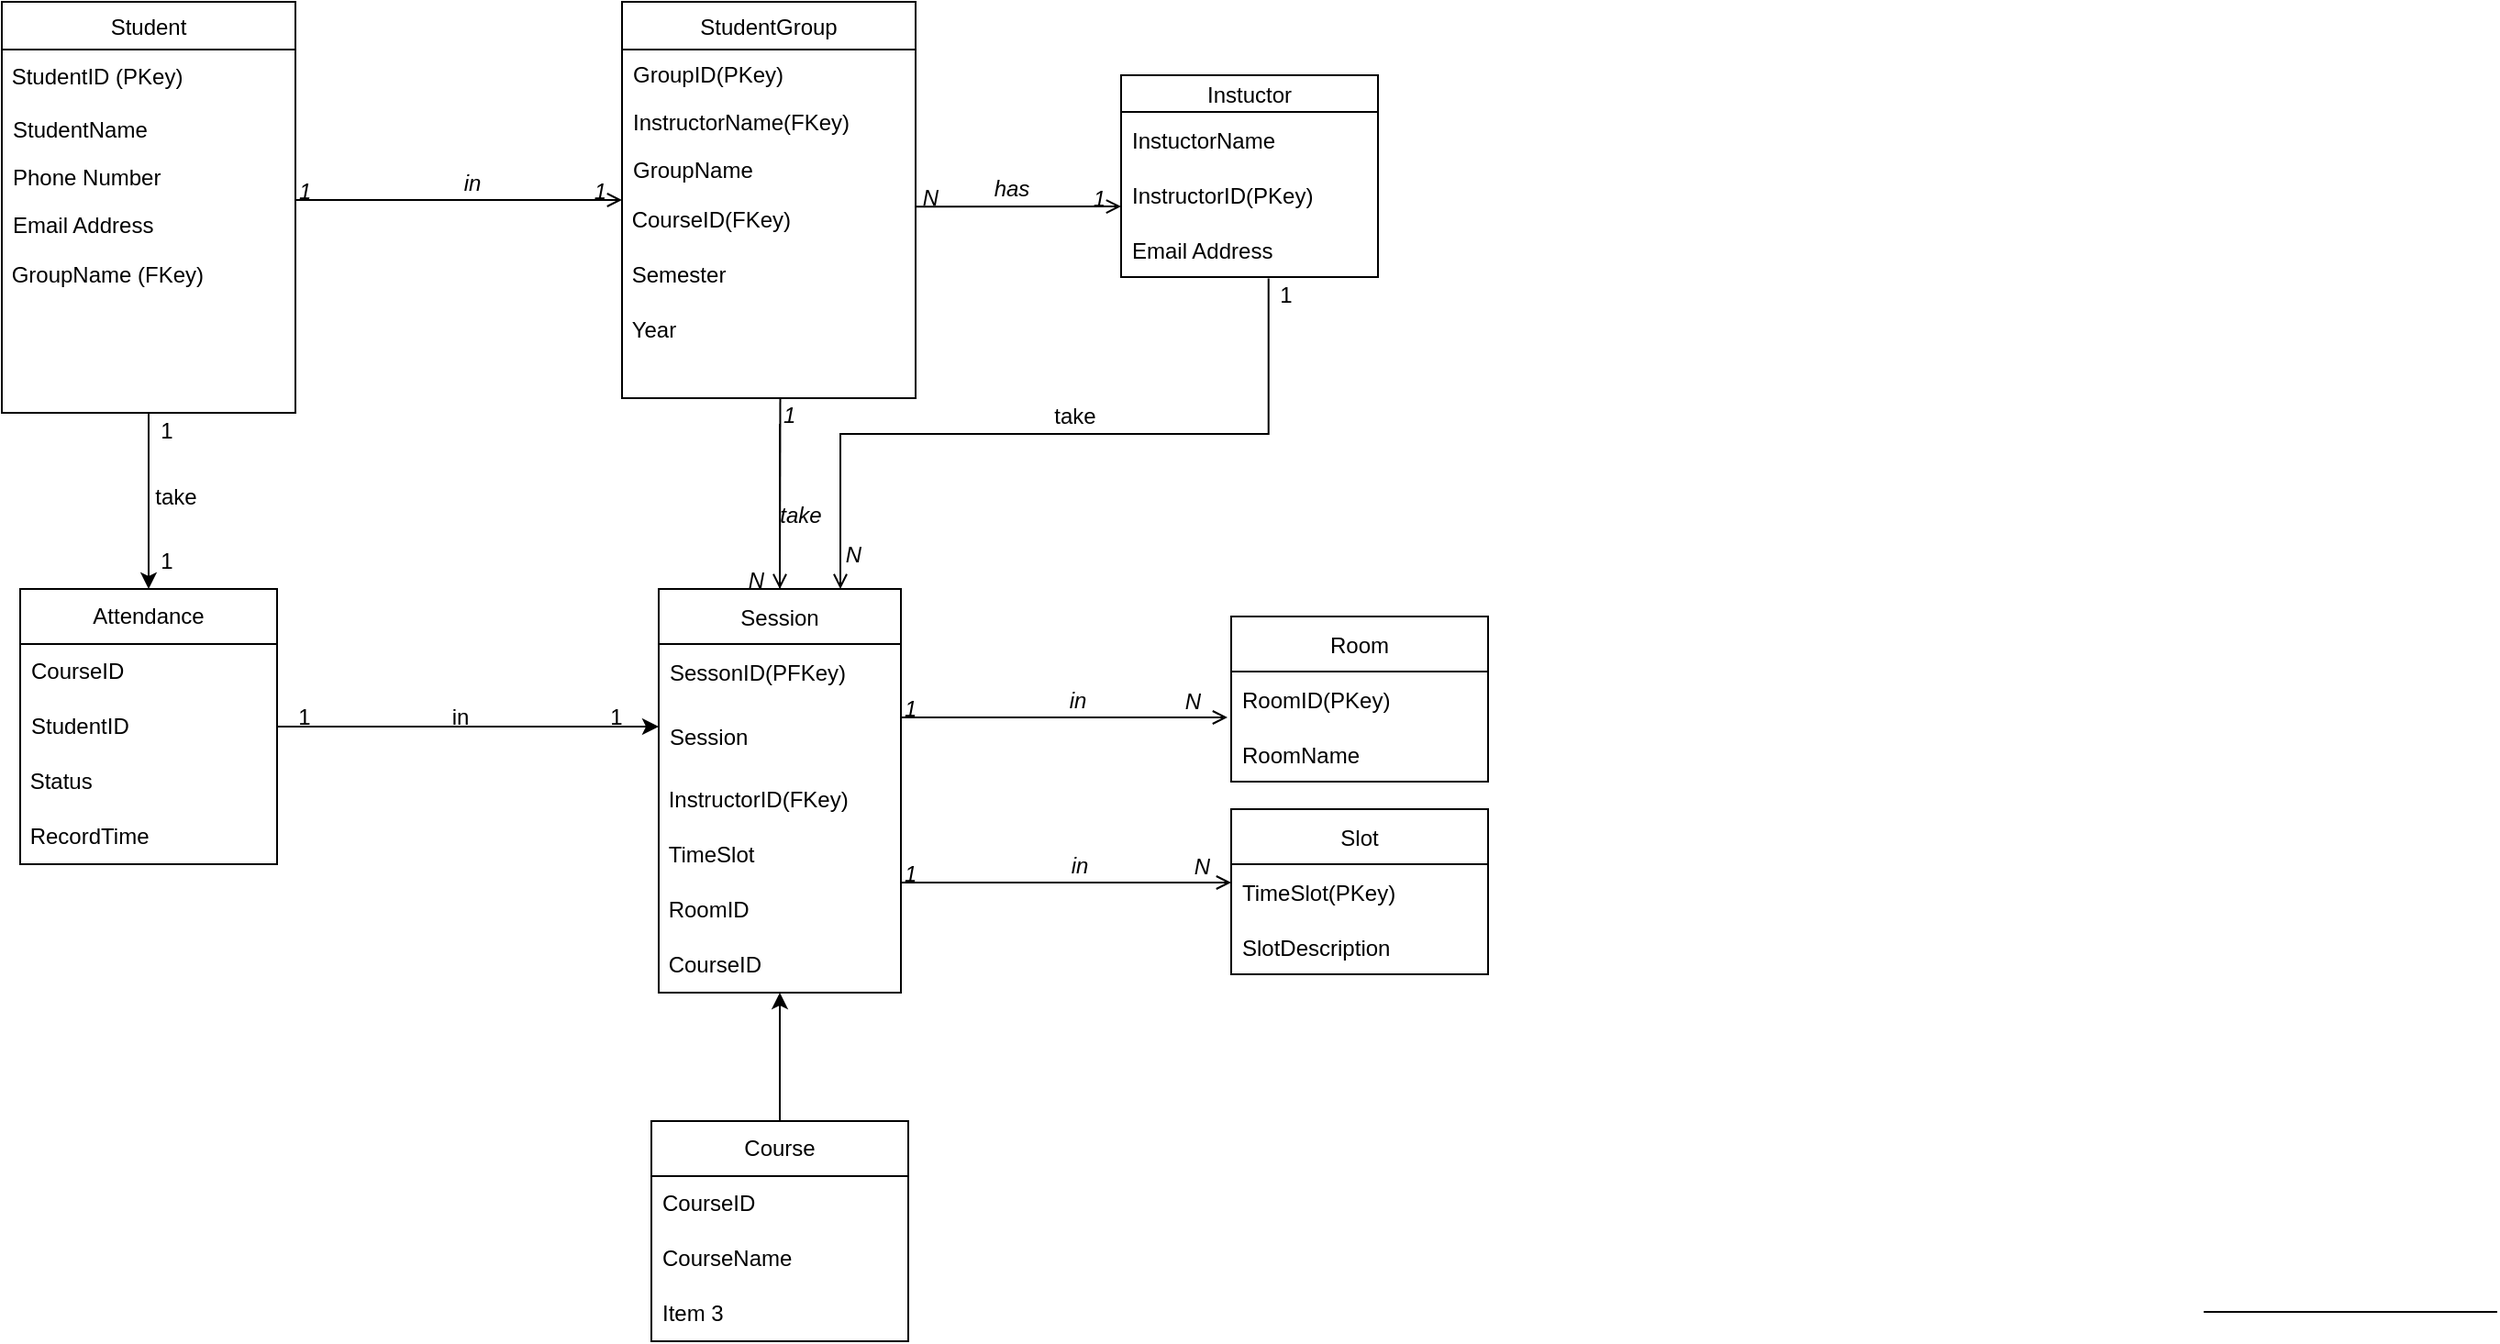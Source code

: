 <mxfile version="20.8.23" type="device"><diagram id="C5RBs43oDa-KdzZeNtuy" name="Page-1"><mxGraphModel dx="1006" dy="574" grid="1" gridSize="10" guides="1" tooltips="1" connect="1" arrows="1" fold="1" page="1" pageScale="1" pageWidth="827" pageHeight="1169" math="0" shadow="0"><root><mxCell id="WIyWlLk6GJQsqaUBKTNV-0"/><mxCell id="WIyWlLk6GJQsqaUBKTNV-1" parent="WIyWlLk6GJQsqaUBKTNV-0"/><mxCell id="zkfFHV4jXpPFQw0GAbJ--0" value="Student" style="swimlane;fontStyle=0;align=center;verticalAlign=top;childLayout=stackLayout;horizontal=1;startSize=26;horizontalStack=0;resizeParent=1;resizeLast=0;collapsible=1;marginBottom=0;rounded=0;shadow=0;strokeWidth=1;" parent="WIyWlLk6GJQsqaUBKTNV-1" vertex="1"><mxGeometry x="170" y="40" width="160" height="224" as="geometry"><mxRectangle x="230" y="140" width="160" height="26" as="alternateBounds"/></mxGeometry></mxCell><mxCell id="-Rbf2rtJdCRSbvOEfr5Y-0" value="&amp;nbsp;StudentID (PKey)" style="text;html=1;strokeColor=none;fillColor=none;align=left;verticalAlign=middle;whiteSpace=wrap;rounded=0;" parent="zkfFHV4jXpPFQw0GAbJ--0" vertex="1"><mxGeometry y="26" width="160" height="30" as="geometry"/></mxCell><mxCell id="zkfFHV4jXpPFQw0GAbJ--1" value="StudentName" style="text;align=left;verticalAlign=top;spacingLeft=4;spacingRight=4;overflow=hidden;rotatable=0;points=[[0,0.5],[1,0.5]];portConstraint=eastwest;fontStyle=0" parent="zkfFHV4jXpPFQw0GAbJ--0" vertex="1"><mxGeometry y="56" width="160" height="26" as="geometry"/></mxCell><mxCell id="zkfFHV4jXpPFQw0GAbJ--2" value="Phone Number" style="text;align=left;verticalAlign=top;spacingLeft=4;spacingRight=4;overflow=hidden;rotatable=0;points=[[0,0.5],[1,0.5]];portConstraint=eastwest;rounded=0;shadow=0;html=0;fontStyle=0" parent="zkfFHV4jXpPFQw0GAbJ--0" vertex="1"><mxGeometry y="82" width="160" height="26" as="geometry"/></mxCell><mxCell id="zkfFHV4jXpPFQw0GAbJ--3" value="Email Address" style="text;align=left;verticalAlign=top;spacingLeft=4;spacingRight=4;overflow=hidden;rotatable=0;points=[[0,0.5],[1,0.5]];portConstraint=eastwest;rounded=0;shadow=0;html=0;fontStyle=0" parent="zkfFHV4jXpPFQw0GAbJ--0" vertex="1"><mxGeometry y="108" width="160" height="26" as="geometry"/></mxCell><mxCell id="-Rbf2rtJdCRSbvOEfr5Y-1" value="&amp;nbsp;GroupName (FKey)" style="text;html=1;strokeColor=none;fillColor=none;align=left;verticalAlign=middle;whiteSpace=wrap;rounded=0;" parent="zkfFHV4jXpPFQw0GAbJ--0" vertex="1"><mxGeometry y="134" width="160" height="30" as="geometry"/></mxCell><mxCell id="zkfFHV4jXpPFQw0GAbJ--17" value="StudentGroup" style="swimlane;fontStyle=0;align=center;verticalAlign=top;childLayout=stackLayout;horizontal=1;startSize=26;horizontalStack=0;resizeParent=1;resizeLast=0;collapsible=1;marginBottom=0;rounded=0;shadow=0;strokeWidth=1;" parent="WIyWlLk6GJQsqaUBKTNV-1" vertex="1"><mxGeometry x="508" y="40" width="160" height="216" as="geometry"><mxRectangle x="550" y="140" width="160" height="26" as="alternateBounds"/></mxGeometry></mxCell><mxCell id="zkfFHV4jXpPFQw0GAbJ--18" value="GroupID(PKey)" style="text;align=left;verticalAlign=top;spacingLeft=4;spacingRight=4;overflow=hidden;rotatable=0;points=[[0,0.5],[1,0.5]];portConstraint=eastwest;" parent="zkfFHV4jXpPFQw0GAbJ--17" vertex="1"><mxGeometry y="26" width="160" height="26" as="geometry"/></mxCell><mxCell id="zkfFHV4jXpPFQw0GAbJ--19" value="InstructorName(FKey)" style="text;align=left;verticalAlign=top;spacingLeft=4;spacingRight=4;overflow=hidden;rotatable=0;points=[[0,0.5],[1,0.5]];portConstraint=eastwest;rounded=0;shadow=0;html=0;" parent="zkfFHV4jXpPFQw0GAbJ--17" vertex="1"><mxGeometry y="52" width="160" height="26" as="geometry"/></mxCell><mxCell id="zkfFHV4jXpPFQw0GAbJ--20" value="GroupName" style="text;align=left;verticalAlign=top;spacingLeft=4;spacingRight=4;overflow=hidden;rotatable=0;points=[[0,0.5],[1,0.5]];portConstraint=eastwest;rounded=0;shadow=0;html=0;" parent="zkfFHV4jXpPFQw0GAbJ--17" vertex="1"><mxGeometry y="78" width="160" height="26" as="geometry"/></mxCell><mxCell id="3zIK4L_Oeo06KQdS5klK-4" value="&amp;nbsp;CourseID(FKey)" style="text;html=1;strokeColor=none;fillColor=none;align=left;verticalAlign=middle;whiteSpace=wrap;rounded=0;" parent="zkfFHV4jXpPFQw0GAbJ--17" vertex="1"><mxGeometry y="104" width="160" height="30" as="geometry"/></mxCell><mxCell id="3zIK4L_Oeo06KQdS5klK-5" value="&amp;nbsp;Semester" style="text;html=1;strokeColor=none;fillColor=none;align=left;verticalAlign=middle;whiteSpace=wrap;rounded=0;" parent="zkfFHV4jXpPFQw0GAbJ--17" vertex="1"><mxGeometry y="134" width="160" height="30" as="geometry"/></mxCell><mxCell id="3zIK4L_Oeo06KQdS5klK-6" value="&amp;nbsp;Year" style="text;html=1;strokeColor=none;fillColor=none;align=left;verticalAlign=middle;whiteSpace=wrap;rounded=0;" parent="zkfFHV4jXpPFQw0GAbJ--17" vertex="1"><mxGeometry y="164" width="160" height="30" as="geometry"/></mxCell><mxCell id="zkfFHV4jXpPFQw0GAbJ--26" value="" style="endArrow=open;shadow=0;strokeWidth=1;rounded=0;endFill=1;edgeStyle=elbowEdgeStyle;elbow=vertical;fontStyle=2" parent="WIyWlLk6GJQsqaUBKTNV-1" source="zkfFHV4jXpPFQw0GAbJ--0" target="zkfFHV4jXpPFQw0GAbJ--17" edge="1"><mxGeometry x="0.5" y="41" relative="1" as="geometry"><mxPoint x="380" y="192" as="sourcePoint"/><mxPoint x="540" y="192" as="targetPoint"/><mxPoint x="-40" y="32" as="offset"/></mxGeometry></mxCell><mxCell id="zkfFHV4jXpPFQw0GAbJ--27" value="1" style="resizable=0;align=left;verticalAlign=bottom;labelBackgroundColor=none;fontSize=12;fontStyle=2" parent="zkfFHV4jXpPFQw0GAbJ--26" connectable="0" vertex="1"><mxGeometry x="-1" relative="1" as="geometry"><mxPoint y="4" as="offset"/></mxGeometry></mxCell><mxCell id="zkfFHV4jXpPFQw0GAbJ--28" value="1" style="resizable=0;align=right;verticalAlign=bottom;labelBackgroundColor=none;fontSize=12;fontStyle=2" parent="zkfFHV4jXpPFQw0GAbJ--26" connectable="0" vertex="1"><mxGeometry x="1" relative="1" as="geometry"><mxPoint x="-7" y="4" as="offset"/></mxGeometry></mxCell><mxCell id="zkfFHV4jXpPFQw0GAbJ--29" value="in" style="text;html=1;resizable=0;points=[];;align=center;verticalAlign=middle;labelBackgroundColor=none;rounded=0;shadow=0;strokeWidth=1;fontSize=12;fontStyle=2" parent="zkfFHV4jXpPFQw0GAbJ--26" vertex="1" connectable="0"><mxGeometry x="0.5" y="49" relative="1" as="geometry"><mxPoint x="-38" y="40" as="offset"/></mxGeometry></mxCell><mxCell id="zkfFHV4jXpPFQw0GAbJ--4" value="" style="line;html=1;strokeWidth=1;align=left;verticalAlign=middle;spacingTop=-1;spacingLeft=3;spacingRight=3;rotatable=0;labelPosition=right;points=[];portConstraint=eastwest;fontStyle=2" parent="WIyWlLk6GJQsqaUBKTNV-1" vertex="1"><mxGeometry x="1370" y="750" width="160" height="8" as="geometry"/></mxCell><mxCell id="-Rbf2rtJdCRSbvOEfr5Y-2" value="Instuctor" style="swimlane;fontStyle=0;childLayout=stackLayout;horizontal=1;startSize=20;horizontalStack=0;resizeParent=1;resizeParentMax=0;resizeLast=0;collapsible=1;marginBottom=0;" parent="WIyWlLk6GJQsqaUBKTNV-1" vertex="1"><mxGeometry x="780" y="80" width="140" height="110" as="geometry"/></mxCell><mxCell id="-Rbf2rtJdCRSbvOEfr5Y-3" value="InstuctorName" style="text;strokeColor=none;fillColor=none;align=left;verticalAlign=middle;spacingLeft=4;spacingRight=4;overflow=hidden;points=[[0,0.5],[1,0.5]];portConstraint=eastwest;rotatable=0;" parent="-Rbf2rtJdCRSbvOEfr5Y-2" vertex="1"><mxGeometry y="20" width="140" height="30" as="geometry"/></mxCell><mxCell id="-Rbf2rtJdCRSbvOEfr5Y-4" value="InstructorID(PKey)" style="text;strokeColor=none;fillColor=none;align=left;verticalAlign=middle;spacingLeft=4;spacingRight=4;overflow=hidden;points=[[0,0.5],[1,0.5]];portConstraint=eastwest;rotatable=0;" parent="-Rbf2rtJdCRSbvOEfr5Y-2" vertex="1"><mxGeometry y="50" width="140" height="30" as="geometry"/></mxCell><mxCell id="-Rbf2rtJdCRSbvOEfr5Y-5" value="Email Address" style="text;strokeColor=none;fillColor=none;align=left;verticalAlign=middle;spacingLeft=4;spacingRight=4;overflow=hidden;points=[[0,0.5],[1,0.5]];portConstraint=eastwest;rotatable=0;" parent="-Rbf2rtJdCRSbvOEfr5Y-2" vertex="1"><mxGeometry y="80" width="140" height="30" as="geometry"/></mxCell><mxCell id="-Rbf2rtJdCRSbvOEfr5Y-6" value="Session" style="swimlane;fontStyle=0;childLayout=stackLayout;horizontal=1;startSize=30;horizontalStack=0;resizeParent=1;resizeParentMax=0;resizeLast=0;collapsible=1;marginBottom=0;" parent="WIyWlLk6GJQsqaUBKTNV-1" vertex="1"><mxGeometry x="528" y="360" width="132" height="220" as="geometry"><mxRectangle x="528" y="360" width="80" height="30" as="alternateBounds"/></mxGeometry></mxCell><mxCell id="-Rbf2rtJdCRSbvOEfr5Y-7" value="SessonID(PFKey)" style="text;strokeColor=none;fillColor=none;align=left;verticalAlign=middle;spacingLeft=4;spacingRight=4;overflow=hidden;points=[[0,0.5],[1,0.5]];portConstraint=eastwest;rotatable=0;" parent="-Rbf2rtJdCRSbvOEfr5Y-6" vertex="1"><mxGeometry y="30" width="132" height="30" as="geometry"/></mxCell><mxCell id="-Rbf2rtJdCRSbvOEfr5Y-9" value="Session" style="text;strokeColor=none;fillColor=none;align=left;verticalAlign=middle;spacingLeft=4;spacingRight=4;overflow=hidden;points=[[0,0.5],[1,0.5]];portConstraint=eastwest;rotatable=0;" parent="-Rbf2rtJdCRSbvOEfr5Y-6" vertex="1"><mxGeometry y="60" width="132" height="40" as="geometry"/></mxCell><mxCell id="-Rbf2rtJdCRSbvOEfr5Y-49" value="&amp;nbsp;InstructorID(FKey)" style="text;html=1;strokeColor=none;fillColor=none;align=left;verticalAlign=middle;whiteSpace=wrap;rounded=0;" parent="-Rbf2rtJdCRSbvOEfr5Y-6" vertex="1"><mxGeometry y="100" width="132" height="30" as="geometry"/></mxCell><mxCell id="-Rbf2rtJdCRSbvOEfr5Y-50" value="&amp;nbsp;TimeSlot" style="text;html=1;strokeColor=none;fillColor=none;align=left;verticalAlign=middle;whiteSpace=wrap;rounded=0;" parent="-Rbf2rtJdCRSbvOEfr5Y-6" vertex="1"><mxGeometry y="130" width="132" height="30" as="geometry"/></mxCell><mxCell id="-Rbf2rtJdCRSbvOEfr5Y-51" value="&amp;nbsp;RoomID" style="text;html=1;strokeColor=none;fillColor=none;align=left;verticalAlign=middle;whiteSpace=wrap;rounded=0;" parent="-Rbf2rtJdCRSbvOEfr5Y-6" vertex="1"><mxGeometry y="160" width="132" height="30" as="geometry"/></mxCell><mxCell id="gjtys6khea4wr3mY9ie5-4" value="&amp;nbsp;CourseID" style="text;html=1;strokeColor=none;fillColor=none;align=left;verticalAlign=middle;whiteSpace=wrap;rounded=0;" vertex="1" parent="-Rbf2rtJdCRSbvOEfr5Y-6"><mxGeometry y="190" width="132" height="30" as="geometry"/></mxCell><mxCell id="-Rbf2rtJdCRSbvOEfr5Y-21" value="" style="endArrow=open;shadow=0;strokeWidth=1;rounded=0;endFill=1;edgeStyle=elbowEdgeStyle;elbow=vertical;fontStyle=2;entryX=0.5;entryY=0;entryDx=0;entryDy=0;" parent="WIyWlLk6GJQsqaUBKTNV-1" target="-Rbf2rtJdCRSbvOEfr5Y-6" edge="1"><mxGeometry x="0.5" y="41" relative="1" as="geometry"><mxPoint x="594" y="270" as="sourcePoint"/><mxPoint x="590" y="330" as="targetPoint"/><mxPoint x="-40" y="32" as="offset"/><Array as="points"><mxPoint x="594" y="310"/></Array></mxGeometry></mxCell><mxCell id="-Rbf2rtJdCRSbvOEfr5Y-22" value="1" style="resizable=0;align=left;verticalAlign=bottom;labelBackgroundColor=none;fontSize=12;fontStyle=2" parent="-Rbf2rtJdCRSbvOEfr5Y-21" connectable="0" vertex="1"><mxGeometry x="-1" relative="1" as="geometry"><mxPoint y="4" as="offset"/></mxGeometry></mxCell><mxCell id="-Rbf2rtJdCRSbvOEfr5Y-23" value="N" style="resizable=0;align=right;verticalAlign=bottom;labelBackgroundColor=none;fontSize=12;fontStyle=2" parent="-Rbf2rtJdCRSbvOEfr5Y-21" connectable="0" vertex="1"><mxGeometry x="1" relative="1" as="geometry"><mxPoint x="-7" y="4" as="offset"/></mxGeometry></mxCell><mxCell id="-Rbf2rtJdCRSbvOEfr5Y-24" value="take" style="text;html=1;resizable=0;points=[];;align=center;verticalAlign=middle;labelBackgroundColor=none;rounded=0;shadow=0;strokeWidth=1;fontSize=12;fontStyle=2" parent="-Rbf2rtJdCRSbvOEfr5Y-21" vertex="1" connectable="0"><mxGeometry x="0.5" y="49" relative="1" as="geometry"><mxPoint x="-38" y="-18" as="offset"/></mxGeometry></mxCell><mxCell id="-Rbf2rtJdCRSbvOEfr5Y-26" value="" style="endArrow=none;html=1;rounded=0;entryX=0.539;entryY=1.017;entryDx=0;entryDy=0;entryPerimeter=0;exitX=0.5;exitY=0;exitDx=0;exitDy=0;" parent="WIyWlLk6GJQsqaUBKTNV-1" source="-Rbf2rtJdCRSbvOEfr5Y-6" edge="1"><mxGeometry width="50" height="50" relative="1" as="geometry"><mxPoint x="590" y="270" as="sourcePoint"/><mxPoint x="594.24" y="256.442" as="targetPoint"/></mxGeometry></mxCell><mxCell id="-Rbf2rtJdCRSbvOEfr5Y-61" value="" style="endArrow=open;shadow=0;strokeWidth=1;rounded=0;endFill=1;edgeStyle=elbowEdgeStyle;elbow=vertical;fontStyle=2" parent="WIyWlLk6GJQsqaUBKTNV-1" edge="1"><mxGeometry x="0.5" y="41" relative="1" as="geometry"><mxPoint x="660" y="430" as="sourcePoint"/><mxPoint x="838" y="430" as="targetPoint"/><mxPoint x="-40" y="32" as="offset"/></mxGeometry></mxCell><mxCell id="-Rbf2rtJdCRSbvOEfr5Y-62" value="1" style="resizable=0;align=left;verticalAlign=bottom;labelBackgroundColor=none;fontSize=12;fontStyle=2" parent="-Rbf2rtJdCRSbvOEfr5Y-61" connectable="0" vertex="1"><mxGeometry x="-1" relative="1" as="geometry"><mxPoint y="4" as="offset"/></mxGeometry></mxCell><mxCell id="-Rbf2rtJdCRSbvOEfr5Y-63" value="N" style="resizable=0;align=right;verticalAlign=bottom;labelBackgroundColor=none;fontSize=12;fontStyle=2" parent="-Rbf2rtJdCRSbvOEfr5Y-61" connectable="0" vertex="1"><mxGeometry x="1" relative="1" as="geometry"><mxPoint x="-13" as="offset"/></mxGeometry></mxCell><mxCell id="-Rbf2rtJdCRSbvOEfr5Y-64" value="in" style="text;html=1;resizable=0;points=[];;align=center;verticalAlign=middle;labelBackgroundColor=none;rounded=0;shadow=0;strokeWidth=1;fontSize=12;fontStyle=2" parent="-Rbf2rtJdCRSbvOEfr5Y-61" vertex="1" connectable="0"><mxGeometry x="0.5" y="49" relative="1" as="geometry"><mxPoint x="-38" y="40" as="offset"/></mxGeometry></mxCell><mxCell id="-Rbf2rtJdCRSbvOEfr5Y-65" value="Room" style="swimlane;fontStyle=0;childLayout=stackLayout;horizontal=1;startSize=30;horizontalStack=0;resizeParent=1;resizeParentMax=0;resizeLast=0;collapsible=1;marginBottom=0;" parent="WIyWlLk6GJQsqaUBKTNV-1" vertex="1"><mxGeometry x="840" y="375" width="140" height="90" as="geometry"/></mxCell><mxCell id="-Rbf2rtJdCRSbvOEfr5Y-66" value="RoomID(PKey)" style="text;strokeColor=none;fillColor=none;align=left;verticalAlign=middle;spacingLeft=4;spacingRight=4;overflow=hidden;points=[[0,0.5],[1,0.5]];portConstraint=eastwest;rotatable=0;" parent="-Rbf2rtJdCRSbvOEfr5Y-65" vertex="1"><mxGeometry y="30" width="140" height="30" as="geometry"/></mxCell><mxCell id="-Rbf2rtJdCRSbvOEfr5Y-67" value="RoomName" style="text;strokeColor=none;fillColor=none;align=left;verticalAlign=middle;spacingLeft=4;spacingRight=4;overflow=hidden;points=[[0,0.5],[1,0.5]];portConstraint=eastwest;rotatable=0;" parent="-Rbf2rtJdCRSbvOEfr5Y-65" vertex="1"><mxGeometry y="60" width="140" height="30" as="geometry"/></mxCell><mxCell id="-Rbf2rtJdCRSbvOEfr5Y-69" value="" style="endArrow=open;shadow=0;strokeWidth=1;rounded=0;endFill=1;edgeStyle=elbowEdgeStyle;elbow=vertical;fontStyle=2" parent="WIyWlLk6GJQsqaUBKTNV-1" target="-Rbf2rtJdCRSbvOEfr5Y-73" edge="1"><mxGeometry x="0.5" y="41" relative="1" as="geometry"><mxPoint x="660" y="520" as="sourcePoint"/><mxPoint x="838" y="520" as="targetPoint"/><mxPoint x="-40" y="32" as="offset"/></mxGeometry></mxCell><mxCell id="-Rbf2rtJdCRSbvOEfr5Y-70" value="1" style="resizable=0;align=left;verticalAlign=bottom;labelBackgroundColor=none;fontSize=12;fontStyle=2" parent="-Rbf2rtJdCRSbvOEfr5Y-69" connectable="0" vertex="1"><mxGeometry x="-1" relative="1" as="geometry"><mxPoint y="4" as="offset"/></mxGeometry></mxCell><mxCell id="-Rbf2rtJdCRSbvOEfr5Y-71" value="N" style="resizable=0;align=right;verticalAlign=bottom;labelBackgroundColor=none;fontSize=12;fontStyle=2" parent="-Rbf2rtJdCRSbvOEfr5Y-69" connectable="0" vertex="1"><mxGeometry x="1" relative="1" as="geometry"><mxPoint x="-10" as="offset"/></mxGeometry></mxCell><mxCell id="-Rbf2rtJdCRSbvOEfr5Y-72" value="in" style="text;html=1;resizable=0;points=[];;align=center;verticalAlign=middle;labelBackgroundColor=none;rounded=0;shadow=0;strokeWidth=1;fontSize=12;fontStyle=2" parent="-Rbf2rtJdCRSbvOEfr5Y-69" vertex="1" connectable="0"><mxGeometry x="0.5" y="49" relative="1" as="geometry"><mxPoint x="-38" y="40" as="offset"/></mxGeometry></mxCell><mxCell id="-Rbf2rtJdCRSbvOEfr5Y-73" value="Slot" style="swimlane;fontStyle=0;childLayout=stackLayout;horizontal=1;startSize=30;horizontalStack=0;resizeParent=1;resizeParentMax=0;resizeLast=0;collapsible=1;marginBottom=0;" parent="WIyWlLk6GJQsqaUBKTNV-1" vertex="1"><mxGeometry x="840" y="480" width="140" height="90" as="geometry"/></mxCell><mxCell id="-Rbf2rtJdCRSbvOEfr5Y-74" value="TimeSlot(PKey)" style="text;strokeColor=none;fillColor=none;align=left;verticalAlign=middle;spacingLeft=4;spacingRight=4;overflow=hidden;points=[[0,0.5],[1,0.5]];portConstraint=eastwest;rotatable=0;" parent="-Rbf2rtJdCRSbvOEfr5Y-73" vertex="1"><mxGeometry y="30" width="140" height="30" as="geometry"/></mxCell><mxCell id="-Rbf2rtJdCRSbvOEfr5Y-75" value="SlotDescription" style="text;strokeColor=none;fillColor=none;align=left;verticalAlign=middle;spacingLeft=4;spacingRight=4;overflow=hidden;points=[[0,0.5],[1,0.5]];portConstraint=eastwest;rotatable=0;" parent="-Rbf2rtJdCRSbvOEfr5Y-73" vertex="1"><mxGeometry y="60" width="140" height="30" as="geometry"/></mxCell><mxCell id="-Rbf2rtJdCRSbvOEfr5Y-82" value="" style="endArrow=open;shadow=0;strokeWidth=1;rounded=0;endFill=1;edgeStyle=elbowEdgeStyle;elbow=vertical;fontStyle=2" parent="WIyWlLk6GJQsqaUBKTNV-1" edge="1"><mxGeometry x="0.5" y="41" relative="1" as="geometry"><mxPoint x="668" y="151.64" as="sourcePoint"/><mxPoint x="780" y="151.64" as="targetPoint"/><mxPoint x="-40" y="32" as="offset"/></mxGeometry></mxCell><mxCell id="-Rbf2rtJdCRSbvOEfr5Y-83" value="N" style="resizable=0;align=left;verticalAlign=bottom;labelBackgroundColor=none;fontSize=12;fontStyle=2" parent="-Rbf2rtJdCRSbvOEfr5Y-82" connectable="0" vertex="1"><mxGeometry x="-1" relative="1" as="geometry"><mxPoint x="2" y="4" as="offset"/></mxGeometry></mxCell><mxCell id="-Rbf2rtJdCRSbvOEfr5Y-84" value="1" style="resizable=0;align=right;verticalAlign=bottom;labelBackgroundColor=none;fontSize=12;fontStyle=2" parent="-Rbf2rtJdCRSbvOEfr5Y-82" connectable="0" vertex="1"><mxGeometry x="1" relative="1" as="geometry"><mxPoint x="-7" y="4" as="offset"/></mxGeometry></mxCell><mxCell id="-Rbf2rtJdCRSbvOEfr5Y-85" value="has" style="text;html=1;resizable=0;points=[];;align=center;verticalAlign=middle;labelBackgroundColor=none;rounded=0;shadow=0;strokeWidth=1;fontSize=12;fontStyle=2" parent="-Rbf2rtJdCRSbvOEfr5Y-82" vertex="1" connectable="0"><mxGeometry x="0.5" y="49" relative="1" as="geometry"><mxPoint x="-32" y="39" as="offset"/></mxGeometry></mxCell><mxCell id="3zIK4L_Oeo06KQdS5klK-0" value="Attendance" style="swimlane;fontStyle=0;childLayout=stackLayout;horizontal=1;startSize=30;horizontalStack=0;resizeParent=1;resizeParentMax=0;resizeLast=0;collapsible=1;marginBottom=0;whiteSpace=wrap;html=1;" parent="WIyWlLk6GJQsqaUBKTNV-1" vertex="1"><mxGeometry x="180" y="360" width="140" height="150" as="geometry"/></mxCell><mxCell id="3zIK4L_Oeo06KQdS5klK-2" value="CourseID" style="text;strokeColor=none;fillColor=none;align=left;verticalAlign=middle;spacingLeft=4;spacingRight=4;overflow=hidden;points=[[0,0.5],[1,0.5]];portConstraint=eastwest;rotatable=0;whiteSpace=wrap;html=1;" parent="3zIK4L_Oeo06KQdS5klK-0" vertex="1"><mxGeometry y="30" width="140" height="30" as="geometry"/></mxCell><mxCell id="3zIK4L_Oeo06KQdS5klK-3" value="StudentID" style="text;strokeColor=none;fillColor=none;align=left;verticalAlign=middle;spacingLeft=4;spacingRight=4;overflow=hidden;points=[[0,0.5],[1,0.5]];portConstraint=eastwest;rotatable=0;whiteSpace=wrap;html=1;" parent="3zIK4L_Oeo06KQdS5klK-0" vertex="1"><mxGeometry y="60" width="140" height="30" as="geometry"/></mxCell><mxCell id="3zIK4L_Oeo06KQdS5klK-20" value="&amp;nbsp;Status" style="text;html=1;strokeColor=none;fillColor=none;align=left;verticalAlign=middle;whiteSpace=wrap;rounded=0;" parent="3zIK4L_Oeo06KQdS5klK-0" vertex="1"><mxGeometry y="90" width="140" height="30" as="geometry"/></mxCell><mxCell id="3zIK4L_Oeo06KQdS5klK-21" value="&amp;nbsp;RecordTime" style="text;html=1;strokeColor=none;fillColor=none;align=left;verticalAlign=middle;whiteSpace=wrap;rounded=0;" parent="3zIK4L_Oeo06KQdS5klK-0" vertex="1"><mxGeometry y="120" width="140" height="30" as="geometry"/></mxCell><mxCell id="3zIK4L_Oeo06KQdS5klK-7" value="" style="endArrow=open;shadow=0;strokeWidth=1;rounded=0;endFill=1;edgeStyle=elbowEdgeStyle;elbow=vertical;fontStyle=2;entryX=0.75;entryY=0;entryDx=0;entryDy=0;exitX=0.574;exitY=1.027;exitDx=0;exitDy=0;exitPerimeter=0;" parent="WIyWlLk6GJQsqaUBKTNV-1" source="-Rbf2rtJdCRSbvOEfr5Y-5" target="-Rbf2rtJdCRSbvOEfr5Y-6" edge="1"><mxGeometry x="0.5" y="41" relative="1" as="geometry"><mxPoint x="840" y="230" as="sourcePoint"/><mxPoint x="710" y="250" as="targetPoint"/><mxPoint x="-40" y="32" as="offset"/></mxGeometry></mxCell><mxCell id="3zIK4L_Oeo06KQdS5klK-8" value="" style="resizable=0;align=left;verticalAlign=bottom;labelBackgroundColor=none;fontSize=12;fontStyle=2" parent="3zIK4L_Oeo06KQdS5klK-7" connectable="0" vertex="1"><mxGeometry x="-1" relative="1" as="geometry"><mxPoint y="4" as="offset"/></mxGeometry></mxCell><mxCell id="3zIK4L_Oeo06KQdS5klK-9" value="N" style="resizable=0;align=right;verticalAlign=bottom;labelBackgroundColor=none;fontSize=12;fontStyle=2" parent="3zIK4L_Oeo06KQdS5klK-7" connectable="0" vertex="1"><mxGeometry x="1" relative="1" as="geometry"><mxPoint x="13" y="-10" as="offset"/></mxGeometry></mxCell><mxCell id="3zIK4L_Oeo06KQdS5klK-19" value="" style="endArrow=classic;html=1;rounded=0;exitX=0.5;exitY=1;exitDx=0;exitDy=0;entryX=0.5;entryY=0;entryDx=0;entryDy=0;" parent="WIyWlLk6GJQsqaUBKTNV-1" source="zkfFHV4jXpPFQw0GAbJ--0" target="3zIK4L_Oeo06KQdS5klK-0" edge="1"><mxGeometry width="50" height="50" relative="1" as="geometry"><mxPoint x="490" y="320" as="sourcePoint"/><mxPoint x="540" y="270" as="targetPoint"/></mxGeometry></mxCell><mxCell id="3zIK4L_Oeo06KQdS5klK-22" value="" style="endArrow=classic;html=1;rounded=0;exitX=1;exitY=0.5;exitDx=0;exitDy=0;entryX=0;entryY=0.5;entryDx=0;entryDy=0;" parent="WIyWlLk6GJQsqaUBKTNV-1" source="3zIK4L_Oeo06KQdS5klK-3" edge="1"><mxGeometry width="50" height="50" relative="1" as="geometry"><mxPoint x="490" y="520" as="sourcePoint"/><mxPoint x="528" y="435" as="targetPoint"/></mxGeometry></mxCell><mxCell id="8eMXeZ7ENtzEtuZ7lpmf-0" value="take" style="text;html=1;strokeColor=none;fillColor=none;align=center;verticalAlign=middle;whiteSpace=wrap;rounded=0;" parent="WIyWlLk6GJQsqaUBKTNV-1" vertex="1"><mxGeometry x="250" y="300" width="30" height="20" as="geometry"/></mxCell><mxCell id="8eMXeZ7ENtzEtuZ7lpmf-1" value="1" style="text;html=1;strokeColor=none;fillColor=none;align=center;verticalAlign=middle;whiteSpace=wrap;rounded=0;" parent="WIyWlLk6GJQsqaUBKTNV-1" vertex="1"><mxGeometry x="250" y="264" width="20" height="20" as="geometry"/></mxCell><mxCell id="8eMXeZ7ENtzEtuZ7lpmf-4" value="1" style="text;html=1;strokeColor=none;fillColor=none;align=center;verticalAlign=middle;whiteSpace=wrap;rounded=0;" parent="WIyWlLk6GJQsqaUBKTNV-1" vertex="1"><mxGeometry x="230" y="330" width="60" height="30" as="geometry"/></mxCell><mxCell id="8eMXeZ7ENtzEtuZ7lpmf-5" value="in" style="text;html=1;strokeColor=none;fillColor=none;align=center;verticalAlign=middle;whiteSpace=wrap;rounded=0;" parent="WIyWlLk6GJQsqaUBKTNV-1" vertex="1"><mxGeometry x="390" y="420" width="60" height="20" as="geometry"/></mxCell><mxCell id="8eMXeZ7ENtzEtuZ7lpmf-7" value="1" style="text;html=1;strokeColor=none;fillColor=none;align=center;verticalAlign=middle;whiteSpace=wrap;rounded=0;" parent="WIyWlLk6GJQsqaUBKTNV-1" vertex="1"><mxGeometry x="320" y="420" width="30" height="20" as="geometry"/></mxCell><mxCell id="8eMXeZ7ENtzEtuZ7lpmf-8" value="1" style="text;html=1;strokeColor=none;fillColor=none;align=center;verticalAlign=middle;whiteSpace=wrap;rounded=0;" parent="WIyWlLk6GJQsqaUBKTNV-1" vertex="1"><mxGeometry x="490" y="420" width="30" height="20" as="geometry"/></mxCell><mxCell id="8eMXeZ7ENtzEtuZ7lpmf-11" value="take" style="text;html=1;strokeColor=none;fillColor=none;align=center;verticalAlign=middle;whiteSpace=wrap;rounded=0;" parent="WIyWlLk6GJQsqaUBKTNV-1" vertex="1"><mxGeometry x="740" y="256" width="30" height="20" as="geometry"/></mxCell><mxCell id="8eMXeZ7ENtzEtuZ7lpmf-14" value="1" style="text;html=1;strokeColor=none;fillColor=none;align=center;verticalAlign=middle;whiteSpace=wrap;rounded=0;" parent="WIyWlLk6GJQsqaUBKTNV-1" vertex="1"><mxGeometry x="850" y="190" width="40" height="20" as="geometry"/></mxCell><mxCell id="gjtys6khea4wr3mY9ie5-0" value="Course" style="swimlane;fontStyle=0;childLayout=stackLayout;horizontal=1;startSize=30;horizontalStack=0;resizeParent=1;resizeParentMax=0;resizeLast=0;collapsible=1;marginBottom=0;whiteSpace=wrap;html=1;" vertex="1" parent="WIyWlLk6GJQsqaUBKTNV-1"><mxGeometry x="524" y="650" width="140" height="120" as="geometry"/></mxCell><mxCell id="gjtys6khea4wr3mY9ie5-1" value="CourseID" style="text;strokeColor=none;fillColor=none;align=left;verticalAlign=middle;spacingLeft=4;spacingRight=4;overflow=hidden;points=[[0,0.5],[1,0.5]];portConstraint=eastwest;rotatable=0;whiteSpace=wrap;html=1;" vertex="1" parent="gjtys6khea4wr3mY9ie5-0"><mxGeometry y="30" width="140" height="30" as="geometry"/></mxCell><mxCell id="gjtys6khea4wr3mY9ie5-2" value="CourseName" style="text;strokeColor=none;fillColor=none;align=left;verticalAlign=middle;spacingLeft=4;spacingRight=4;overflow=hidden;points=[[0,0.5],[1,0.5]];portConstraint=eastwest;rotatable=0;whiteSpace=wrap;html=1;" vertex="1" parent="gjtys6khea4wr3mY9ie5-0"><mxGeometry y="60" width="140" height="30" as="geometry"/></mxCell><mxCell id="gjtys6khea4wr3mY9ie5-3" value="Item 3" style="text;strokeColor=none;fillColor=none;align=left;verticalAlign=middle;spacingLeft=4;spacingRight=4;overflow=hidden;points=[[0,0.5],[1,0.5]];portConstraint=eastwest;rotatable=0;whiteSpace=wrap;html=1;" vertex="1" parent="gjtys6khea4wr3mY9ie5-0"><mxGeometry y="90" width="140" height="30" as="geometry"/></mxCell><mxCell id="gjtys6khea4wr3mY9ie5-5" value="" style="endArrow=classic;html=1;rounded=0;entryX=0.5;entryY=1;entryDx=0;entryDy=0;exitX=0.5;exitY=0;exitDx=0;exitDy=0;" edge="1" parent="WIyWlLk6GJQsqaUBKTNV-1" source="gjtys6khea4wr3mY9ie5-0" target="gjtys6khea4wr3mY9ie5-4"><mxGeometry width="50" height="50" relative="1" as="geometry"><mxPoint x="560" y="720" as="sourcePoint"/><mxPoint x="610" y="670" as="targetPoint"/></mxGeometry></mxCell></root></mxGraphModel></diagram></mxfile>